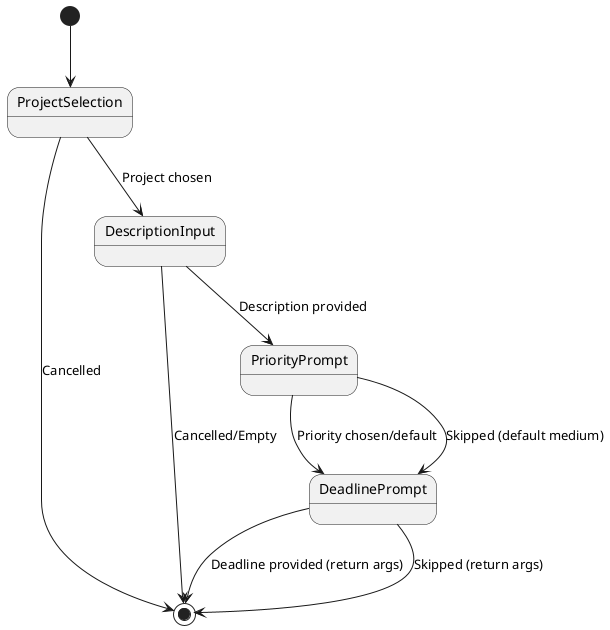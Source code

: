 @startuml Add Command State Diagram

[*] --> ProjectSelection
ProjectSelection --> [*] : Cancelled
ProjectSelection --> DescriptionInput : Project chosen

DescriptionInput --> [*] : Cancelled/Empty
DescriptionInput --> PriorityPrompt : Description provided

PriorityPrompt --> DeadlinePrompt : Priority chosen/default
PriorityPrompt --> DeadlinePrompt : Skipped (default medium)

DeadlinePrompt --> [*] : Deadline provided (return args)
DeadlinePrompt --> [*] : Skipped (return args)
@enduml